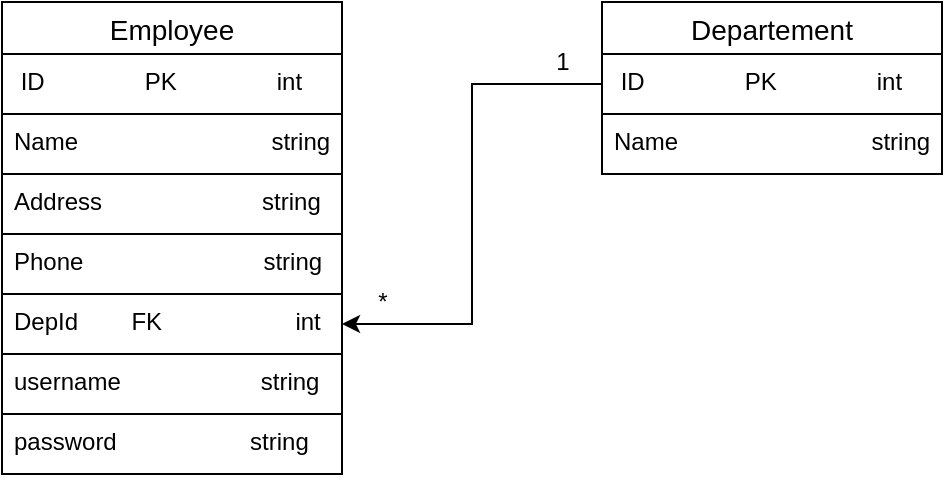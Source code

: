 <mxfile version="20.3.0" type="device"><diagram id="ucou_cqN6p0z-f2QZuI7" name="Page-1"><mxGraphModel dx="1108" dy="593" grid="1" gridSize="10" guides="1" tooltips="1" connect="1" arrows="1" fold="1" page="1" pageScale="1" pageWidth="850" pageHeight="1100" math="0" shadow="0"><root><mxCell id="0"/><mxCell id="1" parent="0"/><mxCell id="IyfA_ztwoPv3N3Xgdb0j-6" value="Employee" style="swimlane;fontStyle=0;childLayout=stackLayout;horizontal=1;startSize=26;horizontalStack=0;resizeParent=1;resizeParentMax=0;resizeLast=0;collapsible=1;marginBottom=0;align=center;fontSize=14;" vertex="1" parent="1"><mxGeometry x="70" y="90" width="170" height="176" as="geometry"/></mxCell><mxCell id="IyfA_ztwoPv3N3Xgdb0j-7" value=" ID               PK               int" style="text;strokeColor=default;fillColor=none;spacingLeft=4;spacingRight=4;overflow=hidden;rotatable=0;points=[[0,0.5],[1,0.5]];portConstraint=eastwest;fontSize=12;" vertex="1" parent="IyfA_ztwoPv3N3Xgdb0j-6"><mxGeometry y="26" width="170" height="30" as="geometry"/></mxCell><mxCell id="IyfA_ztwoPv3N3Xgdb0j-8" value="Name                             string" style="text;strokeColor=default;fillColor=none;spacingLeft=4;spacingRight=4;overflow=hidden;rotatable=0;points=[[0,0.5],[1,0.5]];portConstraint=eastwest;fontSize=12;" vertex="1" parent="IyfA_ztwoPv3N3Xgdb0j-6"><mxGeometry y="56" width="170" height="30" as="geometry"/></mxCell><mxCell id="IyfA_ztwoPv3N3Xgdb0j-9" value="Address                        string" style="text;strokeColor=default;fillColor=none;spacingLeft=4;spacingRight=4;overflow=hidden;rotatable=0;points=[[0,0.5],[1,0.5]];portConstraint=eastwest;fontSize=12;" vertex="1" parent="IyfA_ztwoPv3N3Xgdb0j-6"><mxGeometry y="86" width="170" height="30" as="geometry"/></mxCell><mxCell id="IyfA_ztwoPv3N3Xgdb0j-21" value="Phone                           string" style="text;strokeColor=default;fillColor=none;spacingLeft=4;spacingRight=4;overflow=hidden;rotatable=0;points=[[0,0.5],[1,0.5]];portConstraint=eastwest;fontSize=12;" vertex="1" parent="IyfA_ztwoPv3N3Xgdb0j-6"><mxGeometry y="116" width="170" height="30" as="geometry"/></mxCell><mxCell id="IyfA_ztwoPv3N3Xgdb0j-10" value="" style="text;strokeColor=default;fillColor=none;spacingLeft=4;spacingRight=4;overflow=hidden;rotatable=0;points=[[0,0.5],[1,0.5]];portConstraint=eastwest;fontSize=12;" vertex="1" parent="IyfA_ztwoPv3N3Xgdb0j-6"><mxGeometry y="146" width="170" height="30" as="geometry"/></mxCell><mxCell id="IyfA_ztwoPv3N3Xgdb0j-11" value="DepId        FK                    int" style="text;strokeColor=default;fillColor=none;spacingLeft=4;spacingRight=4;overflow=hidden;rotatable=0;points=[[0,0.5],[1,0.5]];portConstraint=eastwest;fontSize=12;" vertex="1" parent="1"><mxGeometry x="70" y="236" width="170" height="30" as="geometry"/></mxCell><mxCell id="IyfA_ztwoPv3N3Xgdb0j-12" value="Departement" style="swimlane;fontStyle=0;childLayout=stackLayout;horizontal=1;startSize=26;horizontalStack=0;resizeParent=1;resizeParentMax=0;resizeLast=0;collapsible=1;marginBottom=0;align=center;fontSize=14;" vertex="1" parent="1"><mxGeometry x="370" y="90" width="170" height="86" as="geometry"/></mxCell><mxCell id="IyfA_ztwoPv3N3Xgdb0j-13" value=" ID               PK               int" style="text;strokeColor=default;fillColor=none;spacingLeft=4;spacingRight=4;overflow=hidden;rotatable=0;points=[[0,0.5],[1,0.5]];portConstraint=eastwest;fontSize=12;" vertex="1" parent="IyfA_ztwoPv3N3Xgdb0j-12"><mxGeometry y="26" width="170" height="30" as="geometry"/></mxCell><mxCell id="IyfA_ztwoPv3N3Xgdb0j-14" value="Name                             string" style="text;strokeColor=default;fillColor=none;spacingLeft=4;spacingRight=4;overflow=hidden;rotatable=0;points=[[0,0.5],[1,0.5]];portConstraint=eastwest;fontSize=12;" vertex="1" parent="IyfA_ztwoPv3N3Xgdb0j-12"><mxGeometry y="56" width="170" height="30" as="geometry"/></mxCell><mxCell id="IyfA_ztwoPv3N3Xgdb0j-18" style="edgeStyle=orthogonalEdgeStyle;rounded=0;orthogonalLoop=1;jettySize=auto;html=1;entryX=1;entryY=0.5;entryDx=0;entryDy=0;" edge="1" parent="1" source="IyfA_ztwoPv3N3Xgdb0j-13" target="IyfA_ztwoPv3N3Xgdb0j-11"><mxGeometry relative="1" as="geometry"/></mxCell><mxCell id="IyfA_ztwoPv3N3Xgdb0j-19" value="1" style="text;html=1;align=center;verticalAlign=middle;resizable=0;points=[];autosize=1;strokeColor=none;fillColor=none;" vertex="1" parent="1"><mxGeometry x="335" y="105" width="30" height="30" as="geometry"/></mxCell><mxCell id="IyfA_ztwoPv3N3Xgdb0j-20" value="*" style="text;html=1;align=center;verticalAlign=middle;resizable=0;points=[];autosize=1;strokeColor=none;fillColor=none;" vertex="1" parent="1"><mxGeometry x="245" y="225" width="30" height="30" as="geometry"/></mxCell><mxCell id="IyfA_ztwoPv3N3Xgdb0j-22" value="username                     string" style="text;strokeColor=default;fillColor=none;spacingLeft=4;spacingRight=4;overflow=hidden;rotatable=0;points=[[0,0.5],[1,0.5]];portConstraint=eastwest;fontSize=12;" vertex="1" parent="1"><mxGeometry x="70" y="266" width="170" height="30" as="geometry"/></mxCell><mxCell id="IyfA_ztwoPv3N3Xgdb0j-23" value="password                    string" style="text;strokeColor=default;fillColor=none;spacingLeft=4;spacingRight=4;overflow=hidden;rotatable=0;points=[[0,0.5],[1,0.5]];portConstraint=eastwest;fontSize=12;" vertex="1" parent="1"><mxGeometry x="70" y="296" width="170" height="30" as="geometry"/></mxCell></root></mxGraphModel></diagram></mxfile>